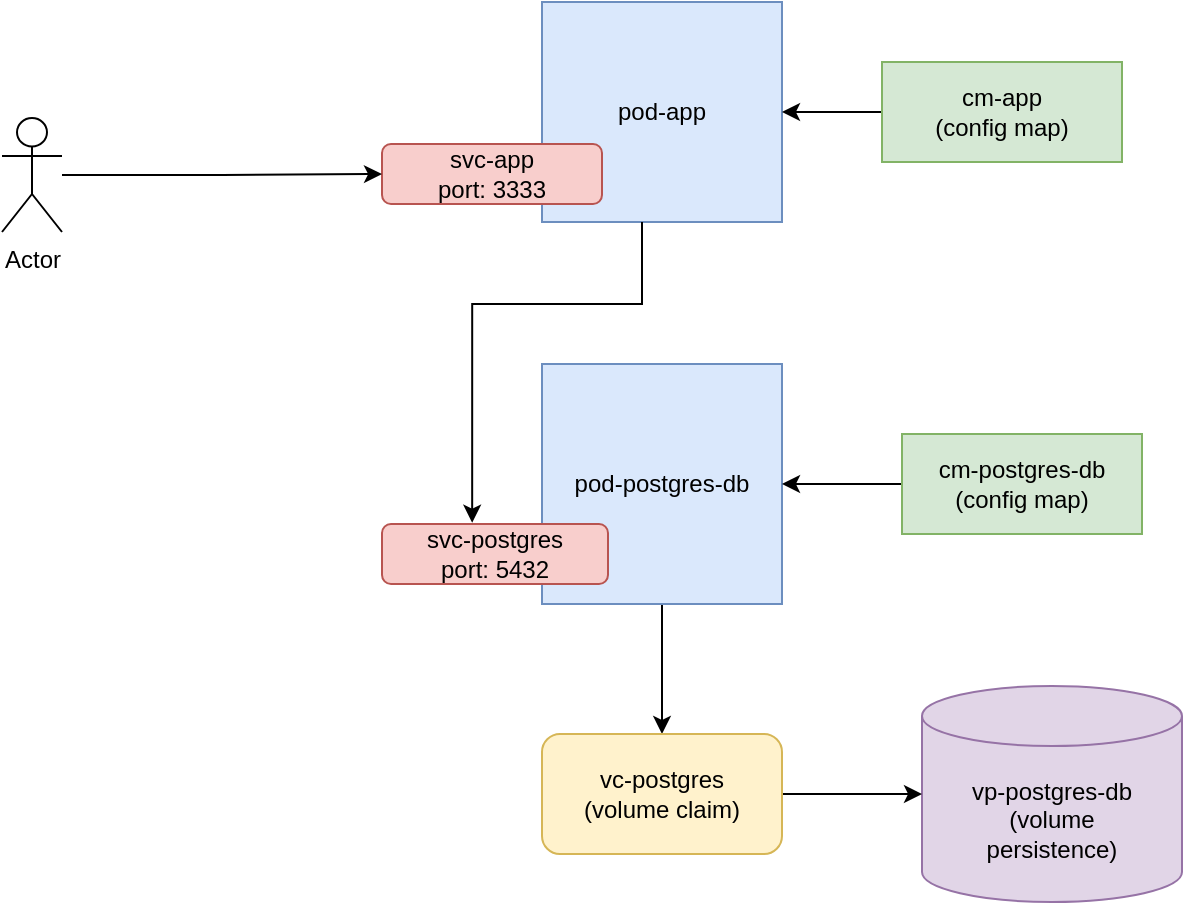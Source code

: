 <mxfile version="24.0.4" type="google">
  <diagram name="Página-1" id="hIfcBWfHlECoJOijEC_K">
    <mxGraphModel grid="1" page="1" gridSize="10" guides="1" tooltips="1" connect="1" arrows="1" fold="1" pageScale="1" pageWidth="1169" pageHeight="827" math="0" shadow="0">
      <root>
        <mxCell id="0" />
        <mxCell id="1" parent="0" />
        <mxCell id="J3_Q4X4Bh5R-BNru6nFg-10" value="pod-app" style="rounded=0;whiteSpace=wrap;html=1;verticalAlign=middle;fillColor=#dae8fc;strokeColor=#6c8ebf;" vertex="1" parent="1">
          <mxGeometry x="550" y="-1520" width="120" height="110" as="geometry" />
        </mxCell>
        <mxCell id="J3_Q4X4Bh5R-BNru6nFg-14" value="" style="edgeStyle=orthogonalEdgeStyle;rounded=0;orthogonalLoop=1;jettySize=auto;html=1;entryX=0.5;entryY=0;entryDx=0;entryDy=0;" edge="1" parent="1" source="J3_Q4X4Bh5R-BNru6nFg-11" target="J3_Q4X4Bh5R-BNru6nFg-27">
          <mxGeometry relative="1" as="geometry">
            <mxPoint x="610" y="-1159" as="targetPoint" />
          </mxGeometry>
        </mxCell>
        <mxCell id="J3_Q4X4Bh5R-BNru6nFg-11" value="pod-postgres-db" style="rounded=0;whiteSpace=wrap;html=1;verticalAlign=middle;fillColor=#dae8fc;strokeColor=#6c8ebf;" vertex="1" parent="1">
          <mxGeometry x="550" y="-1339" width="120" height="120" as="geometry" />
        </mxCell>
        <mxCell id="J3_Q4X4Bh5R-BNru6nFg-12" value="&lt;div&gt;vp-postgres-db&lt;/div&gt;(volume&lt;div&gt;persistence)&lt;/div&gt;" style="shape=cylinder3;whiteSpace=wrap;html=1;boundedLbl=1;backgroundOutline=1;size=15;fillColor=#e1d5e7;strokeColor=#9673a6;" vertex="1" parent="1">
          <mxGeometry x="740" y="-1178" width="130" height="108" as="geometry" />
        </mxCell>
        <mxCell id="J3_Q4X4Bh5R-BNru6nFg-15" style="edgeStyle=orthogonalEdgeStyle;rounded=0;orthogonalLoop=1;jettySize=auto;html=1;exitX=1;exitY=0.5;exitDx=0;exitDy=0;" edge="1" parent="1" source="J3_Q4X4Bh5R-BNru6nFg-27" target="J3_Q4X4Bh5R-BNru6nFg-12">
          <mxGeometry relative="1" as="geometry">
            <mxPoint x="660" y="-1134" as="sourcePoint" />
          </mxGeometry>
        </mxCell>
        <mxCell id="J3_Q4X4Bh5R-BNru6nFg-28" value="" style="edgeStyle=orthogonalEdgeStyle;rounded=0;orthogonalLoop=1;jettySize=auto;html=1;" edge="1" parent="1" source="J3_Q4X4Bh5R-BNru6nFg-19" target="J3_Q4X4Bh5R-BNru6nFg-11">
          <mxGeometry relative="1" as="geometry" />
        </mxCell>
        <mxCell id="J3_Q4X4Bh5R-BNru6nFg-19" value="cm-postgres-db&lt;div&gt;(config map)&lt;/div&gt;" style="rounded=0;whiteSpace=wrap;html=1;verticalAlign=middle;fillColor=#d5e8d4;strokeColor=#82b366;" vertex="1" parent="1">
          <mxGeometry x="730" y="-1304" width="120" height="50" as="geometry" />
        </mxCell>
        <mxCell id="J3_Q4X4Bh5R-BNru6nFg-25" value="svc-app&lt;div&gt;port: 3333&lt;/div&gt;" style="rounded=1;whiteSpace=wrap;html=1;fillColor=#f8cecc;strokeColor=#b85450;" vertex="1" parent="1">
          <mxGeometry x="470" y="-1449" width="110" height="30" as="geometry" />
        </mxCell>
        <mxCell id="J3_Q4X4Bh5R-BNru6nFg-26" value="svc-postgres&lt;div&gt;port: 5432&lt;/div&gt;" style="rounded=1;whiteSpace=wrap;html=1;fillColor=#f8cecc;strokeColor=#b85450;" vertex="1" parent="1">
          <mxGeometry x="470" y="-1259" width="113" height="30" as="geometry" />
        </mxCell>
        <mxCell id="J3_Q4X4Bh5R-BNru6nFg-27" value="vc-postgres&lt;div&gt;(volume claim)&lt;/div&gt;" style="rounded=1;whiteSpace=wrap;html=1;fillColor=#fff2cc;strokeColor=#d6b656;" vertex="1" parent="1">
          <mxGeometry x="550" y="-1154" width="120" height="60" as="geometry" />
        </mxCell>
        <mxCell id="J3_Q4X4Bh5R-BNru6nFg-30" value="" style="edgeStyle=orthogonalEdgeStyle;rounded=0;orthogonalLoop=1;jettySize=auto;html=1;" edge="1" parent="1" source="J3_Q4X4Bh5R-BNru6nFg-29" target="J3_Q4X4Bh5R-BNru6nFg-10">
          <mxGeometry relative="1" as="geometry" />
        </mxCell>
        <mxCell id="J3_Q4X4Bh5R-BNru6nFg-29" value="&lt;div&gt;cm-app&lt;/div&gt;&lt;div&gt;(config map)&lt;/div&gt;" style="rounded=0;whiteSpace=wrap;html=1;verticalAlign=middle;fillColor=#d5e8d4;strokeColor=#82b366;" vertex="1" parent="1">
          <mxGeometry x="720" y="-1490" width="120" height="50" as="geometry" />
        </mxCell>
        <mxCell id="J3_Q4X4Bh5R-BNru6nFg-32" style="edgeStyle=orthogonalEdgeStyle;rounded=0;orthogonalLoop=1;jettySize=auto;html=1;entryX=0;entryY=0.5;entryDx=0;entryDy=0;" edge="1" parent="1" source="J3_Q4X4Bh5R-BNru6nFg-31" target="J3_Q4X4Bh5R-BNru6nFg-25">
          <mxGeometry relative="1" as="geometry" />
        </mxCell>
        <mxCell id="J3_Q4X4Bh5R-BNru6nFg-31" value="Actor" style="shape=umlActor;verticalLabelPosition=bottom;verticalAlign=top;html=1;outlineConnect=0;" vertex="1" parent="1">
          <mxGeometry x="280" y="-1462" width="30" height="57" as="geometry" />
        </mxCell>
        <mxCell id="J3_Q4X4Bh5R-BNru6nFg-34" style="edgeStyle=orthogonalEdgeStyle;rounded=0;orthogonalLoop=1;jettySize=auto;html=1;entryX=0.399;entryY=-0.021;entryDx=0;entryDy=0;entryPerimeter=0;" edge="1" parent="1" source="J3_Q4X4Bh5R-BNru6nFg-10" target="J3_Q4X4Bh5R-BNru6nFg-26">
          <mxGeometry relative="1" as="geometry">
            <Array as="points">
              <mxPoint x="600" y="-1369" />
              <mxPoint x="515" y="-1369" />
            </Array>
          </mxGeometry>
        </mxCell>
      </root>
    </mxGraphModel>
  </diagram>
</mxfile>

